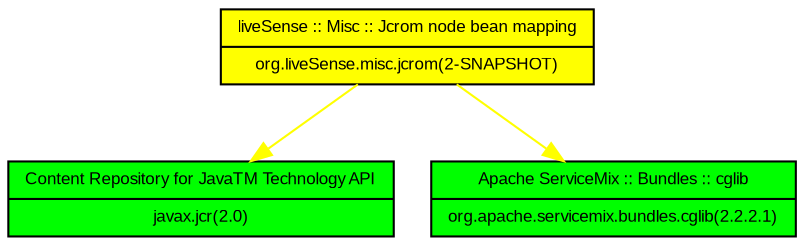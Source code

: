 digraph {
	node[shape=record, fontname="Arial", fontsize=8]node [style=filled, fillcolor=yellow, label= "{liveSense :: Misc :: Jcrom node bean mapping | org.liveSense.misc.jcrom(2-SNAPSHOT)}"] org_liveSense_misc_jcrom;
node [style=filled, fillcolor=green, label= "{Content Repository for JavaTM Technology API | javax.jcr(2.0)}"] javax_jcr;
node [style=filled, fillcolor=green, label= "{Apache ServiceMix :: Bundles :: cglib | org.apache.servicemix.bundles.cglib(2.2.2.1)}"] org_apache_servicemix_bundles_cglib;
org_liveSense_misc_jcrom -> javax_jcr [color=yellow];
org_liveSense_misc_jcrom -> org_apache_servicemix_bundles_cglib [color=yellow];
{rank=same;javax_jcr;org_apache_servicemix_bundles_cglib;};}

